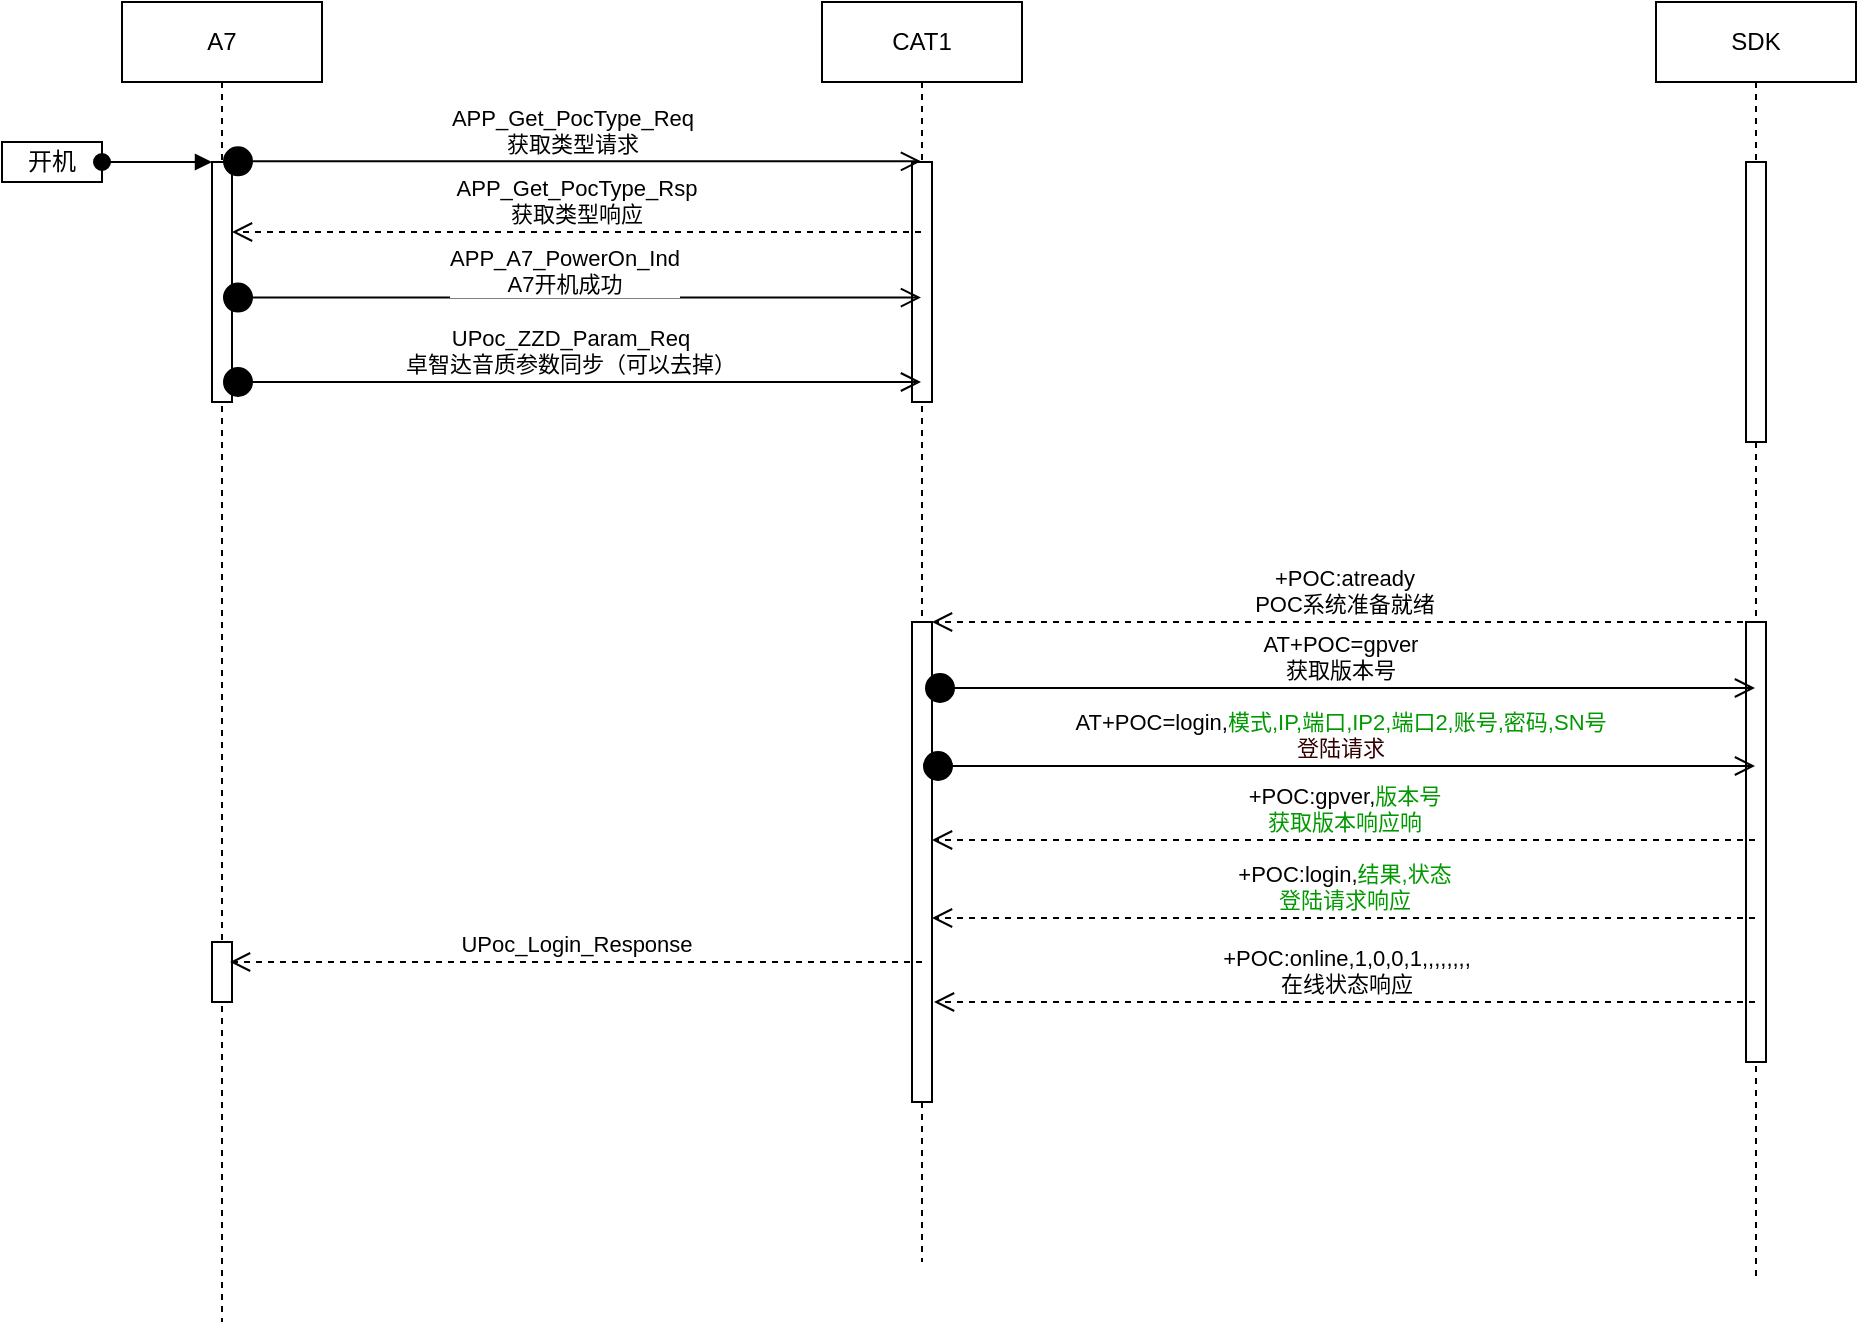 <mxfile version="24.7.8">
  <diagram name="开机" id="13e1069c-82ec-6db2-03f1-153e76fe0fe0">
    <mxGraphModel dx="1132" dy="622" grid="1" gridSize="10" guides="1" tooltips="1" connect="1" arrows="1" fold="1" page="1" pageScale="1" pageWidth="2336" pageHeight="1654" background="none" math="0" shadow="0">
      <root>
        <mxCell id="0" />
        <mxCell id="1" parent="0" />
        <mxCell id="viJgDUvnnvHp10z5MApt-3" value="A7" style="shape=umlLifeline;perimeter=lifelinePerimeter;whiteSpace=wrap;html=1;container=1;dropTarget=0;collapsible=0;recursiveResize=0;outlineConnect=0;portConstraint=eastwest;newEdgeStyle={&quot;curved&quot;:0,&quot;rounded&quot;:0};" vertex="1" parent="1">
          <mxGeometry x="150" y="120" width="100" height="660" as="geometry" />
        </mxCell>
        <mxCell id="viJgDUvnnvHp10z5MApt-5" value="" style="html=1;points=[[0,0,0,0,5],[0,1,0,0,-5],[1,0,0,0,5],[1,1,0,0,-5]];perimeter=orthogonalPerimeter;outlineConnect=0;targetShapes=umlLifeline;portConstraint=eastwest;newEdgeStyle={&quot;curved&quot;:0,&quot;rounded&quot;:0};" vertex="1" parent="viJgDUvnnvHp10z5MApt-3">
          <mxGeometry x="45" y="80" width="10" height="120" as="geometry" />
        </mxCell>
        <mxCell id="viJgDUvnnvHp10z5MApt-37" value="" style="html=1;points=[[0,0,0,0,5],[0,1,0,0,-5],[1,0,0,0,5],[1,1,0,0,-5]];perimeter=orthogonalPerimeter;outlineConnect=0;targetShapes=umlLifeline;portConstraint=eastwest;newEdgeStyle={&quot;curved&quot;:0,&quot;rounded&quot;:0};" vertex="1" parent="viJgDUvnnvHp10z5MApt-3">
          <mxGeometry x="45" y="470" width="10" height="30" as="geometry" />
        </mxCell>
        <mxCell id="viJgDUvnnvHp10z5MApt-4" value="CAT1" style="shape=umlLifeline;perimeter=lifelinePerimeter;whiteSpace=wrap;html=1;container=1;dropTarget=0;collapsible=0;recursiveResize=0;outlineConnect=0;portConstraint=eastwest;newEdgeStyle={&quot;curved&quot;:0,&quot;rounded&quot;:0};" vertex="1" parent="1">
          <mxGeometry x="500" y="120" width="100" height="630" as="geometry" />
        </mxCell>
        <mxCell id="viJgDUvnnvHp10z5MApt-10" value="" style="html=1;points=[[0,0,0,0,5],[0,1,0,0,-5],[1,0,0,0,5],[1,1,0,0,-5]];perimeter=orthogonalPerimeter;outlineConnect=0;targetShapes=umlLifeline;portConstraint=eastwest;newEdgeStyle={&quot;curved&quot;:0,&quot;rounded&quot;:0};" vertex="1" parent="viJgDUvnnvHp10z5MApt-4">
          <mxGeometry x="45" y="80" width="10" height="120" as="geometry" />
        </mxCell>
        <mxCell id="viJgDUvnnvHp10z5MApt-26" value="" style="html=1;points=[[0,0,0,0,5],[0,1,0,0,-5],[1,0,0,0,5],[1,1,0,0,-5]];perimeter=orthogonalPerimeter;outlineConnect=0;targetShapes=umlLifeline;portConstraint=eastwest;newEdgeStyle={&quot;curved&quot;:0,&quot;rounded&quot;:0};" vertex="1" parent="viJgDUvnnvHp10z5MApt-4">
          <mxGeometry x="45" y="310" width="10" height="240" as="geometry" />
        </mxCell>
        <mxCell id="viJgDUvnnvHp10z5MApt-7" value="开机" style="rounded=0;whiteSpace=wrap;html=1;" vertex="1" parent="1">
          <mxGeometry x="90" y="190" width="50" height="20" as="geometry" />
        </mxCell>
        <mxCell id="viJgDUvnnvHp10z5MApt-8" value="" style="html=1;verticalAlign=bottom;startArrow=oval;startFill=1;endArrow=block;startSize=8;curved=0;rounded=0;exitX=1;exitY=0.5;exitDx=0;exitDy=0;" edge="1" parent="1" source="viJgDUvnnvHp10z5MApt-7" target="viJgDUvnnvHp10z5MApt-5">
          <mxGeometry width="60" relative="1" as="geometry">
            <mxPoint x="150" y="200" as="sourcePoint" />
            <mxPoint x="190" y="200" as="targetPoint" />
          </mxGeometry>
        </mxCell>
        <mxCell id="viJgDUvnnvHp10z5MApt-13" value="APP_Get_PocType_Req&lt;br&gt;获取类型请求" style="html=1;verticalAlign=bottom;startArrow=circle;startFill=1;endArrow=open;startSize=6;endSize=8;curved=0;rounded=0;" edge="1" parent="1" target="viJgDUvnnvHp10z5MApt-4">
          <mxGeometry x="0.001" width="80" relative="1" as="geometry">
            <mxPoint x="200" y="199.66" as="sourcePoint" />
            <mxPoint x="280" y="199.66" as="targetPoint" />
            <mxPoint as="offset" />
          </mxGeometry>
        </mxCell>
        <mxCell id="viJgDUvnnvHp10z5MApt-14" value="APP_Get_PocType_Rsp&lt;br&gt;获取类型响应" style="html=1;verticalAlign=bottom;endArrow=open;dashed=1;endSize=8;curved=0;rounded=0;" edge="1" parent="1" source="viJgDUvnnvHp10z5MApt-4">
          <mxGeometry relative="1" as="geometry">
            <mxPoint x="405" y="235" as="sourcePoint" />
            <mxPoint x="205" y="235" as="targetPoint" />
            <Array as="points">
              <mxPoint x="380" y="235" />
            </Array>
          </mxGeometry>
        </mxCell>
        <mxCell id="viJgDUvnnvHp10z5MApt-16" value="APP_A7_PowerOn_Ind&lt;br&gt;A7开机成功" style="html=1;verticalAlign=bottom;startArrow=circle;startFill=1;endArrow=open;startSize=6;endSize=8;curved=0;rounded=0;" edge="1" parent="1" target="viJgDUvnnvHp10z5MApt-4">
          <mxGeometry x="-0.024" y="-2" width="80" relative="1" as="geometry">
            <mxPoint x="200" y="267.76" as="sourcePoint" />
            <mxPoint x="405" y="267.76" as="targetPoint" />
            <mxPoint as="offset" />
          </mxGeometry>
        </mxCell>
        <mxCell id="viJgDUvnnvHp10z5MApt-19" value="UPoc_ZZD_Param_Req&lt;br&gt;卓智达音质参数同步（可以去掉）" style="html=1;verticalAlign=bottom;startArrow=circle;startFill=1;endArrow=open;startSize=6;endSize=8;curved=0;rounded=0;" edge="1" parent="1" target="viJgDUvnnvHp10z5MApt-4">
          <mxGeometry x="-0.003" width="80" relative="1" as="geometry">
            <mxPoint x="200" y="310" as="sourcePoint" />
            <mxPoint x="405" y="310" as="targetPoint" />
            <mxPoint as="offset" />
          </mxGeometry>
        </mxCell>
        <mxCell id="viJgDUvnnvHp10z5MApt-24" value="SDK" style="shape=umlLifeline;perimeter=lifelinePerimeter;whiteSpace=wrap;html=1;container=1;dropTarget=0;collapsible=0;recursiveResize=0;outlineConnect=0;portConstraint=eastwest;newEdgeStyle={&quot;curved&quot;:0,&quot;rounded&quot;:0};" vertex="1" parent="1">
          <mxGeometry x="917" y="120" width="100" height="640" as="geometry" />
        </mxCell>
        <mxCell id="viJgDUvnnvHp10z5MApt-25" value="" style="html=1;points=[[0,0,0,0,5],[0,1,0,0,-5],[1,0,0,0,5],[1,1,0,0,-5]];perimeter=orthogonalPerimeter;outlineConnect=0;targetShapes=umlLifeline;portConstraint=eastwest;newEdgeStyle={&quot;curved&quot;:0,&quot;rounded&quot;:0};" vertex="1" parent="viJgDUvnnvHp10z5MApt-24">
          <mxGeometry x="45" y="80" width="10" height="140" as="geometry" />
        </mxCell>
        <mxCell id="viJgDUvnnvHp10z5MApt-27" value="" style="html=1;points=[[0,0,0,0,5],[0,1,0,0,-5],[1,0,0,0,5],[1,1,0,0,-5]];perimeter=orthogonalPerimeter;outlineConnect=0;targetShapes=umlLifeline;portConstraint=eastwest;newEdgeStyle={&quot;curved&quot;:0,&quot;rounded&quot;:0};" vertex="1" parent="viJgDUvnnvHp10z5MApt-24">
          <mxGeometry x="45" y="310" width="10" height="220" as="geometry" />
        </mxCell>
        <mxCell id="viJgDUvnnvHp10z5MApt-29" value="+POC:atready&lt;br&gt;POC系统准备就绪" style="html=1;verticalAlign=bottom;endArrow=open;dashed=1;endSize=8;curved=0;rounded=0;" edge="1" parent="1" source="viJgDUvnnvHp10z5MApt-24">
          <mxGeometry relative="1" as="geometry">
            <mxPoint x="755" y="430" as="sourcePoint" />
            <mxPoint x="555" y="430" as="targetPoint" />
            <Array as="points">
              <mxPoint x="730" y="430" />
            </Array>
          </mxGeometry>
        </mxCell>
        <mxCell id="viJgDUvnnvHp10z5MApt-31" value="AT+POC=gpver&lt;br&gt;获取版本号" style="html=1;verticalAlign=bottom;startArrow=circle;startFill=1;endArrow=open;startSize=6;endSize=8;curved=0;rounded=0;" edge="1" parent="1">
          <mxGeometry x="-0.001" width="80" relative="1" as="geometry">
            <mxPoint x="551" y="463" as="sourcePoint" />
            <mxPoint x="966.5" y="463" as="targetPoint" />
            <mxPoint as="offset" />
          </mxGeometry>
        </mxCell>
        <mxCell id="viJgDUvnnvHp10z5MApt-32" value="AT+POC=login,&lt;font color=&quot;#009900&quot;&gt;模式,IP,端口,IP2,端口2,账号,密码,SN号&lt;/font&gt;&lt;br&gt;&lt;font color=&quot;#330000&quot;&gt;登陆请求&lt;/font&gt;" style="html=1;verticalAlign=bottom;startArrow=circle;startFill=1;endArrow=open;startSize=6;endSize=8;curved=0;rounded=0;" edge="1" parent="1">
          <mxGeometry x="0.0" width="80" relative="1" as="geometry">
            <mxPoint x="550" y="502" as="sourcePoint" />
            <mxPoint x="966.5" y="502" as="targetPoint" />
            <mxPoint as="offset" />
          </mxGeometry>
        </mxCell>
        <mxCell id="viJgDUvnnvHp10z5MApt-33" value="+POC:gpver,&lt;font color=&quot;#009900&quot;&gt;版本号&lt;br&gt;获取版本响应响&lt;/font&gt;" style="html=1;verticalAlign=bottom;endArrow=open;dashed=1;endSize=8;curved=0;rounded=0;" edge="1" parent="1">
          <mxGeometry x="0.0" relative="1" as="geometry">
            <mxPoint x="966.5" y="539" as="sourcePoint" />
            <mxPoint x="555" y="539" as="targetPoint" />
            <Array as="points">
              <mxPoint x="730" y="539" />
            </Array>
            <mxPoint as="offset" />
          </mxGeometry>
        </mxCell>
        <mxCell id="viJgDUvnnvHp10z5MApt-34" value="+POC:login,&lt;font color=&quot;#009900&quot;&gt;结果,状态&lt;br&gt;登陆请求响应&lt;/font&gt;" style="html=1;verticalAlign=bottom;endArrow=open;dashed=1;endSize=8;curved=0;rounded=0;" edge="1" parent="1">
          <mxGeometry x="0.0" relative="1" as="geometry">
            <mxPoint x="966.5" y="578" as="sourcePoint" />
            <mxPoint x="555" y="578" as="targetPoint" />
            <Array as="points">
              <mxPoint x="730" y="578" />
            </Array>
            <mxPoint as="offset" />
          </mxGeometry>
        </mxCell>
        <mxCell id="viJgDUvnnvHp10z5MApt-35" value="+POC:online,1,0,0,1,,,,,,,,&lt;br&gt;在线状态响应" style="html=1;verticalAlign=bottom;endArrow=open;dashed=1;endSize=8;curved=0;rounded=0;" edge="1" parent="1">
          <mxGeometry x="-0.001" relative="1" as="geometry">
            <mxPoint x="966.5" y="620" as="sourcePoint" />
            <mxPoint x="556" y="620" as="targetPoint" />
            <Array as="points">
              <mxPoint x="731" y="620" />
            </Array>
            <mxPoint as="offset" />
          </mxGeometry>
        </mxCell>
        <mxCell id="viJgDUvnnvHp10z5MApt-36" value="UPoc_Login_Response" style="html=1;verticalAlign=bottom;endArrow=open;dashed=1;endSize=8;curved=0;rounded=0;" edge="1" parent="1">
          <mxGeometry relative="1" as="geometry">
            <mxPoint x="550" y="600" as="sourcePoint" />
            <mxPoint x="204" y="600" as="targetPoint" />
            <Array as="points">
              <mxPoint x="379" y="600" />
            </Array>
            <mxPoint as="offset" />
          </mxGeometry>
        </mxCell>
      </root>
    </mxGraphModel>
  </diagram>
</mxfile>
